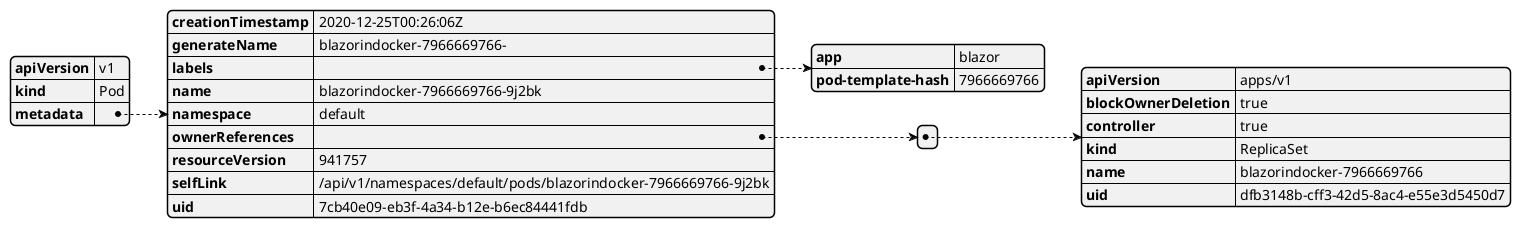 {
  "sha1": "bymyrwc1bq4wefilyleg8he096t6vis",
  "insertion": {
    "when": "2024-05-30T20:48:22.182Z",
    "url": "https://github.com/plantuml/plantuml/issues/434",
    "user": "plantuml@gmail.com"
  }
}
@startyaml
apiVersion: v1
kind: Pod
metadata:
  creationTimestamp: "2020-12-25T00:26:06Z"
  generateName: blazorindocker-7966669766-
  labels:
    app: blazor
    pod-template-hash: "7966669766"
  name: blazorindocker-7966669766-9j2bk
  namespace: default
  ownerReferences:
  - apiVersion: apps/v1
    blockOwnerDeletion: true
    controller: true
    kind: ReplicaSet
    name: blazorindocker-7966669766
    uid: dfb3148b-cff3-42d5-8ac4-e55e3d5450d7
  resourceVersion: "941757"
  selfLink: /api/v1/namespaces/default/pods/blazorindocker-7966669766-9j2bk
  uid: 7cb40e09-eb3f-4a34-b12e-b6ec84441fdb
@endyaml
